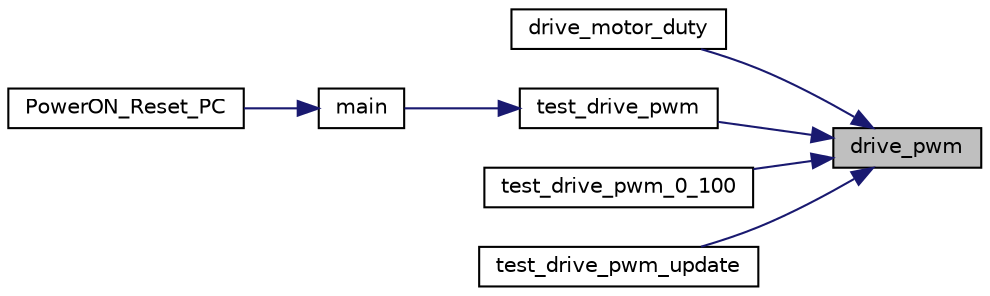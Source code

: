 digraph "drive_pwm"
{
 // LATEX_PDF_SIZE
  edge [fontname="Helvetica",fontsize="10",labelfontname="Helvetica",labelfontsize="10"];
  node [fontname="Helvetica",fontsize="10",shape=record];
  rankdir="RL";
  Node1 [label="drive_pwm",height=0.2,width=0.4,color="black", fillcolor="grey75", style="filled", fontcolor="black",tooltip="選択したPWM駆動用ポートで、Dutyを指定してPWM駆動を実施"];
  Node1 -> Node2 [dir="back",color="midnightblue",fontsize="10",style="solid",fontname="Helvetica"];
  Node2 [label="drive_motor_duty",height=0.2,width=0.4,color="black", fillcolor="white", style="filled",URL="$control__motor_8h.html#a1a88438c88976ade0c8b5de00a96d5ed",tooltip="指示されたDutyと回転の向きで、モータを駆動"];
  Node1 -> Node3 [dir="back",color="midnightblue",fontsize="10",style="solid",fontname="Helvetica"];
  Node3 [label="test_drive_pwm",height=0.2,width=0.4,color="black", fillcolor="white", style="filled",URL="$test__function_8c.html#a61b27eda1673047f6d9c5c9e226771c7",tooltip=" "];
  Node3 -> Node4 [dir="back",color="midnightblue",fontsize="10",style="solid",fontname="Helvetica"];
  Node4 [label="main",height=0.2,width=0.4,color="black", fillcolor="white", style="filled",URL="$resetprg_8c.html#a6288eba0f8e8ad3ab1544ad731eb7667",tooltip=" "];
  Node4 -> Node5 [dir="back",color="midnightblue",fontsize="10",style="solid",fontname="Helvetica"];
  Node5 [label="PowerON_Reset_PC",height=0.2,width=0.4,color="black", fillcolor="white", style="filled",URL="$vect_8h.html#a3fe9583050a6d22f2c254e63225697bb",tooltip=" "];
  Node1 -> Node6 [dir="back",color="midnightblue",fontsize="10",style="solid",fontname="Helvetica"];
  Node6 [label="test_drive_pwm_0_100",height=0.2,width=0.4,color="black", fillcolor="white", style="filled",URL="$test__function_8c.html#a494ae3bee2ce688dc0e83c131df518a3",tooltip=" "];
  Node1 -> Node7 [dir="back",color="midnightblue",fontsize="10",style="solid",fontname="Helvetica"];
  Node7 [label="test_drive_pwm_update",height=0.2,width=0.4,color="black", fillcolor="white", style="filled",URL="$test__function_8c.html#a74260fec201e2e13984acb0082bfcafa",tooltip=" "];
}

